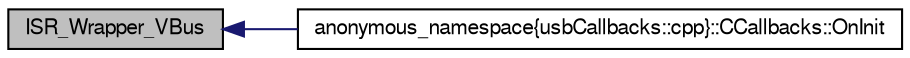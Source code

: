 digraph G
{
  bgcolor="transparent";
  edge [fontname="FreeSans",fontsize=10,labelfontname="FreeSans",labelfontsize=10];
  node [fontname="FreeSans",fontsize=10,shape=record];
  rankdir=LR;
  Node1 [label="ISR_Wrapper_VBus",height=0.2,width=0.4,color="black", fillcolor="grey75", style="filled" fontcolor="black"];
  Node1 -> Node2 [dir=back,color="midnightblue",fontsize=10,style="solid",fontname="FreeSans"];
  Node2 [label="anonymous_namespace\{usbCallbacks::cpp\}::CCallbacks::OnInit",height=0.2,width=0.4,color="black",URL="$classanonymous__namespace_02usb_callbacks_8cpp_03_1_1_c_callbacks.html#162d616bfa6ac9bdc3c571ef44297df3",tooltip="Callback API (usb_api_callbacks)."];
}

